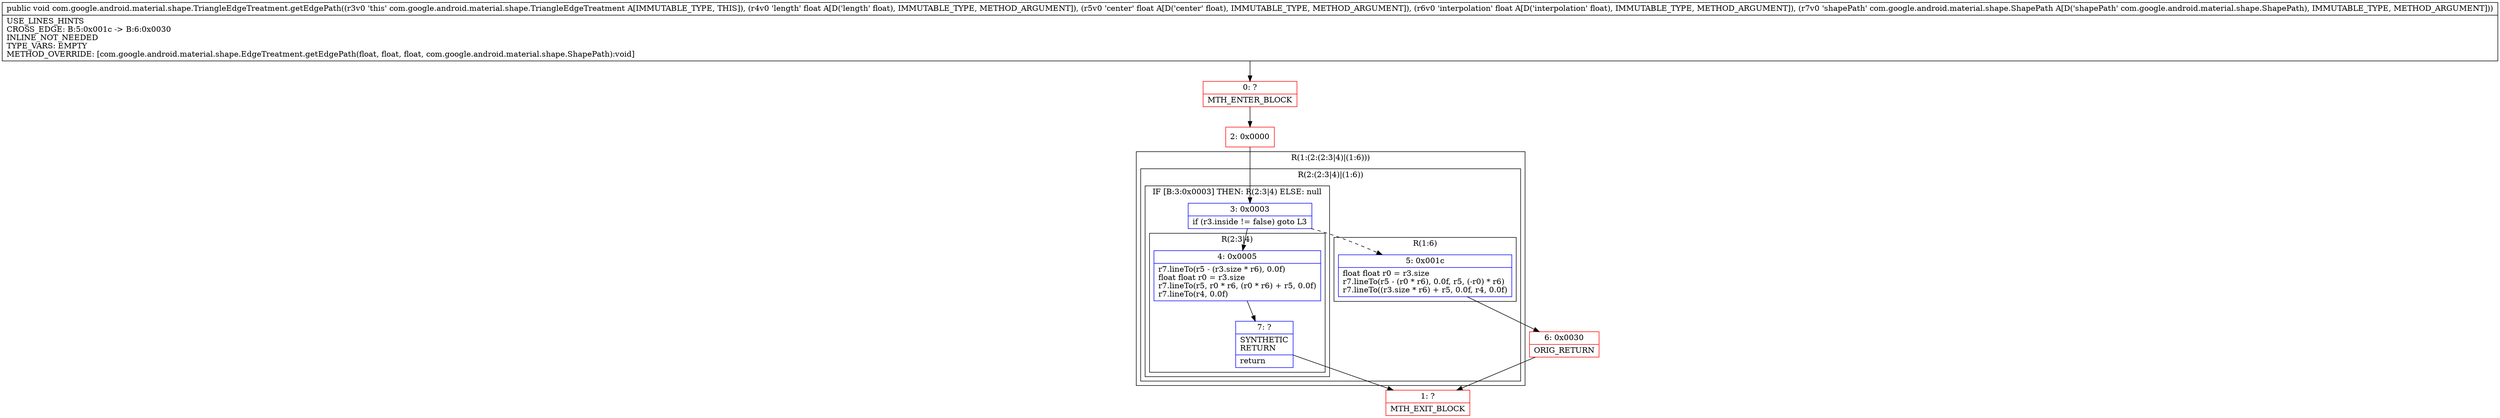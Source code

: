 digraph "CFG forcom.google.android.material.shape.TriangleEdgeTreatment.getEdgePath(FFFLcom\/google\/android\/material\/shape\/ShapePath;)V" {
subgraph cluster_Region_1660939650 {
label = "R(1:(2:(2:3|4)|(1:6)))";
node [shape=record,color=blue];
subgraph cluster_Region_787065058 {
label = "R(2:(2:3|4)|(1:6))";
node [shape=record,color=blue];
subgraph cluster_IfRegion_1925921883 {
label = "IF [B:3:0x0003] THEN: R(2:3|4) ELSE: null";
node [shape=record,color=blue];
Node_3 [shape=record,label="{3\:\ 0x0003|if (r3.inside != false) goto L3\l}"];
subgraph cluster_Region_1833318155 {
label = "R(2:3|4)";
node [shape=record,color=blue];
Node_4 [shape=record,label="{4\:\ 0x0005|r7.lineTo(r5 \- (r3.size * r6), 0.0f)\lfloat float r0 = r3.size\lr7.lineTo(r5, r0 * r6, (r0 * r6) + r5, 0.0f)\lr7.lineTo(r4, 0.0f)\l}"];
Node_7 [shape=record,label="{7\:\ ?|SYNTHETIC\lRETURN\l|return\l}"];
}
}
subgraph cluster_Region_1472426796 {
label = "R(1:6)";
node [shape=record,color=blue];
Node_5 [shape=record,label="{5\:\ 0x001c|float float r0 = r3.size\lr7.lineTo(r5 \- (r0 * r6), 0.0f, r5, (\-r0) * r6)\lr7.lineTo((r3.size * r6) + r5, 0.0f, r4, 0.0f)\l}"];
}
}
}
Node_0 [shape=record,color=red,label="{0\:\ ?|MTH_ENTER_BLOCK\l}"];
Node_2 [shape=record,color=red,label="{2\:\ 0x0000}"];
Node_1 [shape=record,color=red,label="{1\:\ ?|MTH_EXIT_BLOCK\l}"];
Node_6 [shape=record,color=red,label="{6\:\ 0x0030|ORIG_RETURN\l}"];
MethodNode[shape=record,label="{public void com.google.android.material.shape.TriangleEdgeTreatment.getEdgePath((r3v0 'this' com.google.android.material.shape.TriangleEdgeTreatment A[IMMUTABLE_TYPE, THIS]), (r4v0 'length' float A[D('length' float), IMMUTABLE_TYPE, METHOD_ARGUMENT]), (r5v0 'center' float A[D('center' float), IMMUTABLE_TYPE, METHOD_ARGUMENT]), (r6v0 'interpolation' float A[D('interpolation' float), IMMUTABLE_TYPE, METHOD_ARGUMENT]), (r7v0 'shapePath' com.google.android.material.shape.ShapePath A[D('shapePath' com.google.android.material.shape.ShapePath), IMMUTABLE_TYPE, METHOD_ARGUMENT]))  | USE_LINES_HINTS\lCROSS_EDGE: B:5:0x001c \-\> B:6:0x0030\lINLINE_NOT_NEEDED\lTYPE_VARS: EMPTY\lMETHOD_OVERRIDE: [com.google.android.material.shape.EdgeTreatment.getEdgePath(float, float, float, com.google.android.material.shape.ShapePath):void]\l}"];
MethodNode -> Node_0;Node_3 -> Node_4;
Node_3 -> Node_5[style=dashed];
Node_4 -> Node_7;
Node_7 -> Node_1;
Node_5 -> Node_6;
Node_0 -> Node_2;
Node_2 -> Node_3;
Node_6 -> Node_1;
}

